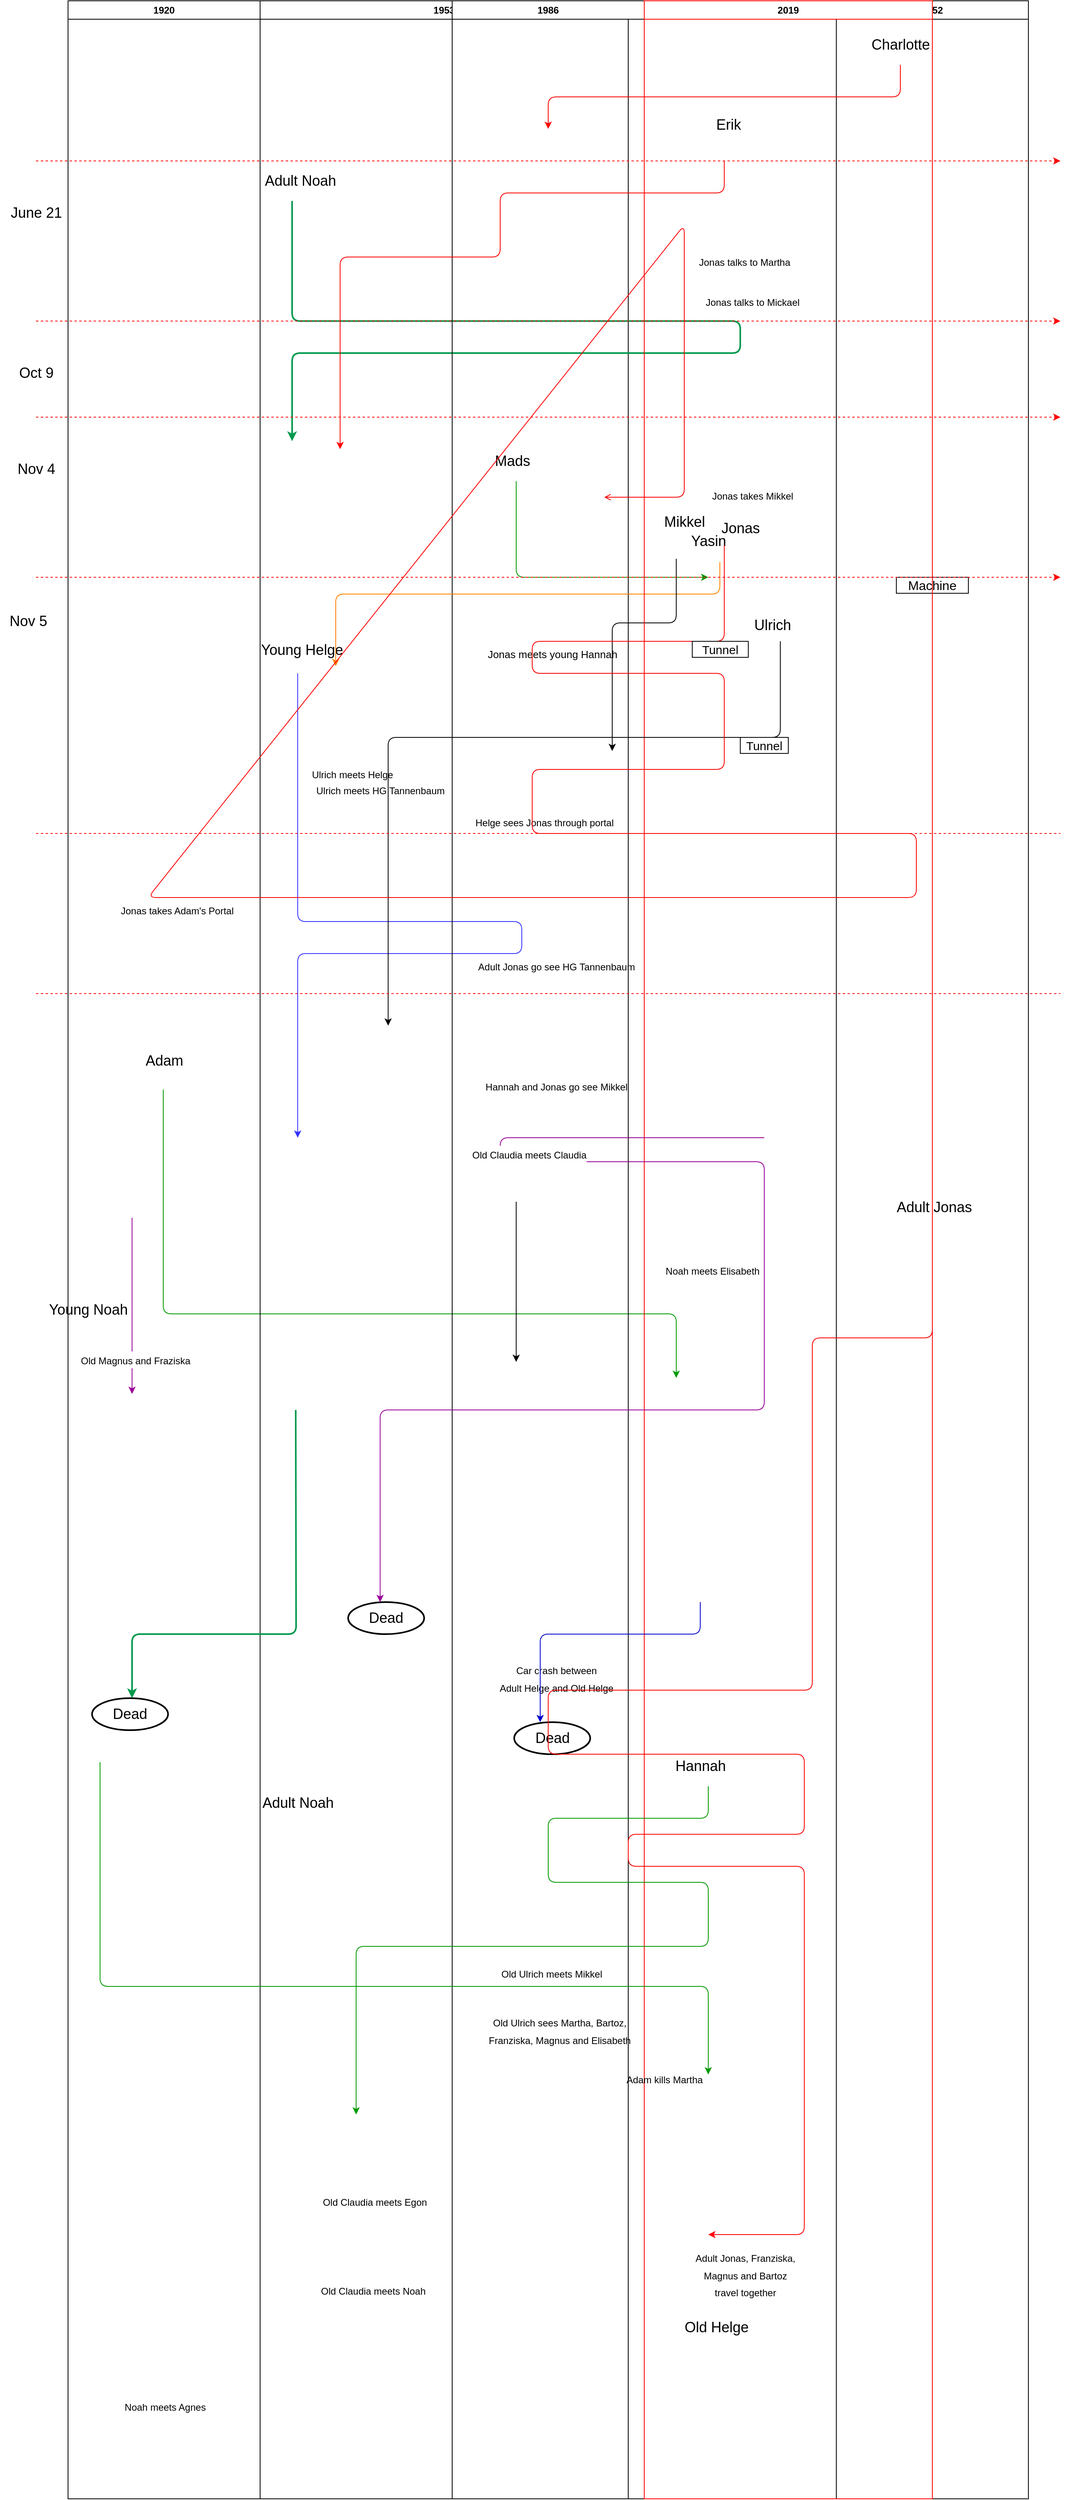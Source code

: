 <mxfile version="12.4.3" type="github" pages="1">
  <diagram name="Page-1" id="e7e014a7-5840-1c2e-5031-d8a46d1fe8dd">
    <mxGraphModel dx="1355" dy="2405" grid="1" gridSize="10" guides="1" tooltips="1" connect="1" arrows="1" fold="1" page="1" pageScale="1" pageWidth="1169" pageHeight="826" background="#ffffff" math="0" shadow="0">
      <root>
        <mxCell id="0"/>
        <mxCell id="1" parent="0"/>
        <mxCell id="2" value="1920" style="swimlane;whiteSpace=wrap;startSize=23;" parent="1" vertex="1">
          <mxGeometry x="200" y="-1520" width="240" height="3120" as="geometry"/>
        </mxCell>
        <mxCell id="4Fx-l3T1AfS1Zk8Yr6ho-14" value="" style="endArrow=classic;html=1;fontSize=18;strokeColor=#009900;rounded=1;" edge="1" parent="2">
          <mxGeometry width="50" height="50" relative="1" as="geometry">
            <mxPoint x="119" y="1360" as="sourcePoint"/>
            <mxPoint x="760" y="1720" as="targetPoint"/>
            <Array as="points">
              <mxPoint x="119" y="1640"/>
              <mxPoint x="760" y="1640"/>
            </Array>
          </mxGeometry>
        </mxCell>
        <mxCell id="4Fx-l3T1AfS1Zk8Yr6ho-15" value="Adam" style="text;html=1;align=center;verticalAlign=middle;resizable=0;points=[];;labelBackgroundColor=#ffffff;fontSize=18;" vertex="1" connectable="0" parent="4Fx-l3T1AfS1Zk8Yr6ho-14">
          <mxGeometry x="-0.85" y="3" relative="1" as="geometry">
            <mxPoint x="-2" y="-111" as="offset"/>
          </mxGeometry>
        </mxCell>
        <mxCell id="4Fx-l3T1AfS1Zk8Yr6ho-20" value="Young Noah" style="text;html=1;align=center;verticalAlign=middle;resizable=0;points=[];;autosize=1;fontSize=18;" vertex="1" parent="2">
          <mxGeometry x="-40" y="1620" width="130" height="30" as="geometry"/>
        </mxCell>
        <mxCell id="4Fx-l3T1AfS1Zk8Yr6ho-42" value="" style="endArrow=classic;html=1;strokeColor=#990099;fontSize=18;" edge="1" parent="2">
          <mxGeometry width="50" height="50" relative="1" as="geometry">
            <mxPoint x="80" y="1520" as="sourcePoint"/>
            <mxPoint x="80" y="1740" as="targetPoint"/>
          </mxGeometry>
        </mxCell>
        <mxCell id="4Fx-l3T1AfS1Zk8Yr6ho-43" value="&lt;font style=&quot;font-size: 12px&quot;&gt;Old Magnus and Fraziska&lt;/font&gt;" style="text;html=1;align=center;verticalAlign=middle;resizable=0;points=[];;labelBackgroundColor=#ffffff;fontSize=18;" vertex="1" connectable="0" parent="4Fx-l3T1AfS1Zk8Yr6ho-42">
          <mxGeometry x="0.609" y="4" relative="1" as="geometry">
            <mxPoint as="offset"/>
          </mxGeometry>
        </mxCell>
        <mxCell id="4Fx-l3T1AfS1Zk8Yr6ho-68" value="Dead" style="ellipse;whiteSpace=wrap;html=1;strokeWidth=2;fontSize=18;" vertex="1" parent="2">
          <mxGeometry x="30" y="2120" width="95" height="40" as="geometry"/>
        </mxCell>
        <mxCell id="4Fx-l3T1AfS1Zk8Yr6ho-45" value="&lt;font style=&quot;font-size: 12px&quot;&gt;Jonas takes Adam&#39;s Portal&lt;/font&gt;" style="text;html=1;align=center;verticalAlign=middle;resizable=0;points=[];;autosize=1;fontSize=18;direction=west;" vertex="1" parent="2">
          <mxGeometry x="51" y="1120" width="170" height="30" as="geometry"/>
        </mxCell>
        <mxCell id="3" value="1953" style="swimlane;whiteSpace=wrap" parent="1" vertex="1">
          <mxGeometry x="440" y="-1520" width="460" height="3120" as="geometry"/>
        </mxCell>
        <mxCell id="4Fx-l3T1AfS1Zk8Yr6ho-37" value="&lt;font style=&quot;font-size: 12px&quot;&gt;Ulrich meets Helge&lt;/font&gt;" style="text;html=1;align=center;verticalAlign=middle;resizable=0;points=[];;autosize=1;fontSize=18;" vertex="1" parent="3">
          <mxGeometry x="50" y="950" width="130" height="30" as="geometry"/>
        </mxCell>
        <mxCell id="4Fx-l3T1AfS1Zk8Yr6ho-44" value="&lt;font style=&quot;font-size: 12px&quot;&gt;Ulrich meets HG Tannenbaum&lt;/font&gt;" style="text;html=1;align=center;verticalAlign=middle;resizable=0;points=[];;autosize=1;fontSize=18;" vertex="1" parent="3">
          <mxGeometry x="50" y="970" width="200" height="30" as="geometry"/>
        </mxCell>
        <mxCell id="4Fx-l3T1AfS1Zk8Yr6ho-61" value="" style="endArrow=classic;html=1;strokeColor=#00994D;fontSize=18;strokeWidth=2;" edge="1" parent="3">
          <mxGeometry width="50" height="50" relative="1" as="geometry">
            <mxPoint x="40" y="250" as="sourcePoint"/>
            <mxPoint x="40" y="550" as="targetPoint"/>
            <Array as="points">
              <mxPoint x="40" y="400"/>
              <mxPoint x="600" y="400"/>
              <mxPoint x="600" y="440"/>
              <mxPoint x="40" y="440"/>
            </Array>
          </mxGeometry>
        </mxCell>
        <mxCell id="4Fx-l3T1AfS1Zk8Yr6ho-65" value="Dead" style="ellipse;whiteSpace=wrap;html=1;strokeWidth=2;fontSize=18;" vertex="1" parent="3">
          <mxGeometry x="110" y="2000" width="95" height="40" as="geometry"/>
        </mxCell>
        <mxCell id="4Fx-l3T1AfS1Zk8Yr6ho-67" value="" style="endArrow=classic;html=1;strokeColor=#00994D;strokeWidth=2;fontSize=18;" edge="1" parent="3">
          <mxGeometry width="50" height="50" relative="1" as="geometry">
            <mxPoint x="44.5" y="1760" as="sourcePoint"/>
            <mxPoint x="-160" y="2120" as="targetPoint"/>
            <Array as="points">
              <mxPoint x="45" y="2040"/>
              <mxPoint x="-160" y="2040"/>
            </Array>
          </mxGeometry>
        </mxCell>
        <mxCell id="4Fx-l3T1AfS1Zk8Yr6ho-62" value="Adult Noah" style="text;html=1;align=center;verticalAlign=middle;resizable=0;points=[];;autosize=1;fontSize=18;" vertex="1" parent="3">
          <mxGeometry x="-10" y="210" width="120" height="30" as="geometry"/>
        </mxCell>
        <mxCell id="4Fx-l3T1AfS1Zk8Yr6ho-106" value="" style="group" vertex="1" connectable="0" parent="3">
          <mxGeometry x="-13" y="796" width="340" height="394" as="geometry"/>
        </mxCell>
        <mxCell id="4Fx-l3T1AfS1Zk8Yr6ho-105" value="" style="group" vertex="1" connectable="0" parent="4Fx-l3T1AfS1Zk8Yr6ho-106">
          <mxGeometry width="340" height="394" as="geometry"/>
        </mxCell>
        <mxCell id="4Fx-l3T1AfS1Zk8Yr6ho-36" value="" style="endArrow=classic;html=1;strokeColor=#3333FF;fontSize=18;" edge="1" parent="4Fx-l3T1AfS1Zk8Yr6ho-105">
          <mxGeometry width="50" height="50" relative="1" as="geometry">
            <mxPoint x="60" y="44" as="sourcePoint"/>
            <mxPoint x="60" y="624" as="targetPoint"/>
            <Array as="points">
              <mxPoint x="60" y="354"/>
              <mxPoint x="340" y="354"/>
              <mxPoint x="340" y="394"/>
              <mxPoint x="60" y="394"/>
            </Array>
          </mxGeometry>
        </mxCell>
        <mxCell id="4Fx-l3T1AfS1Zk8Yr6ho-38" value="Young Helge" style="text;html=1;align=center;verticalAlign=middle;resizable=0;points=[];;autosize=1;fontSize=18;" vertex="1" parent="4Fx-l3T1AfS1Zk8Yr6ho-105">
          <mxGeometry width="130" height="30" as="geometry"/>
        </mxCell>
        <mxCell id="4Fx-l3T1AfS1Zk8Yr6ho-108" value="" style="group" vertex="1" connectable="0" parent="3">
          <mxGeometry x="250" y="790" width="210" height="250" as="geometry"/>
        </mxCell>
        <mxCell id="4Fx-l3T1AfS1Zk8Yr6ho-107" value="" style="group" vertex="1" connectable="0" parent="4Fx-l3T1AfS1Zk8Yr6ho-108">
          <mxGeometry width="210" height="250" as="geometry"/>
        </mxCell>
        <mxCell id="4Fx-l3T1AfS1Zk8Yr6ho-9" value="&lt;p style=&quot;line-height: 70%&quot;&gt;&lt;font style=&quot;font-size: 13px ; line-height: 60%&quot;&gt;Jonas meets&lt;/font&gt;&lt;font style=&quot;font-size: 13px ; line-height: 60%&quot;&gt; young Hannah&lt;br&gt;&lt;/font&gt;&lt;/p&gt;&lt;p&gt;&lt;/p&gt;" style="text;html=1;align=center;verticalAlign=middle;resizable=0;points=[];;autosize=1;fontSize=18;" vertex="1" parent="4Fx-l3T1AfS1Zk8Yr6ho-107">
          <mxGeometry x="20" width="190" height="50" as="geometry"/>
        </mxCell>
        <mxCell id="4Fx-l3T1AfS1Zk8Yr6ho-39" value="&lt;font style=&quot;font-size: 12px&quot;&gt;Helge sees Jonas through portal&lt;/font&gt;" style="text;html=1;align=center;verticalAlign=middle;resizable=0;points=[];;autosize=1;fontSize=18;" vertex="1" parent="4Fx-l3T1AfS1Zk8Yr6ho-107">
          <mxGeometry y="220" width="210" height="30" as="geometry"/>
        </mxCell>
        <mxCell id="4" value="1986" style="swimlane;whiteSpace=wrap" parent="1" vertex="1">
          <mxGeometry x="680" y="-1520" width="240" height="3120" as="geometry"/>
        </mxCell>
        <mxCell id="4Fx-l3T1AfS1Zk8Yr6ho-22" value="" style="endArrow=classic;html=1;strokeColor=#009900;fontSize=18;" edge="1" parent="4">
          <mxGeometry width="50" height="50" relative="1" as="geometry">
            <mxPoint x="80" y="600" as="sourcePoint"/>
            <mxPoint x="320" y="720" as="targetPoint"/>
            <Array as="points">
              <mxPoint x="80" y="720"/>
            </Array>
          </mxGeometry>
        </mxCell>
        <mxCell id="4Fx-l3T1AfS1Zk8Yr6ho-23" value="Mads" style="text;html=1;align=center;verticalAlign=middle;resizable=0;points=[];;autosize=1;fontSize=18;" vertex="1" parent="4">
          <mxGeometry x="40" y="560" width="70" height="30" as="geometry"/>
        </mxCell>
        <mxCell id="4Fx-l3T1AfS1Zk8Yr6ho-26" value="&lt;font style=&quot;font-size: 12px&quot;&gt;Hannah and Jonas go see Mikkel&lt;br&gt;&lt;/font&gt;" style="text;html=1;align=center;verticalAlign=middle;resizable=0;points=[];;autosize=1;fontSize=18;" vertex="1" parent="4">
          <mxGeometry x="20" y="1340" width="220" height="30" as="geometry"/>
        </mxCell>
        <mxCell id="4Fx-l3T1AfS1Zk8Yr6ho-27" value="&lt;font style=&quot;font-size: 12px&quot;&gt;Adult Jonas go see HG Tannenbaum&lt;/font&gt;" style="text;html=1;align=center;verticalAlign=middle;resizable=0;points=[];;autosize=1;fontSize=18;" vertex="1" parent="4">
          <mxGeometry x="10" y="1190" width="240" height="30" as="geometry"/>
        </mxCell>
        <mxCell id="4Fx-l3T1AfS1Zk8Yr6ho-34" value="" style="endArrow=classic;html=1;strokeColor=#FF8000;fontSize=18;" edge="1" parent="4">
          <mxGeometry width="50" height="50" relative="1" as="geometry">
            <mxPoint x="334.5" y="701" as="sourcePoint"/>
            <mxPoint x="-145.5" y="831" as="targetPoint"/>
            <Array as="points">
              <mxPoint x="334.5" y="741"/>
              <mxPoint x="-145.5" y="741"/>
            </Array>
          </mxGeometry>
        </mxCell>
        <mxCell id="4Fx-l3T1AfS1Zk8Yr6ho-46" value="" style="endArrow=classic;html=1;strokeColor=#000000;fontSize=18;" edge="1" parent="4">
          <mxGeometry width="50" height="50" relative="1" as="geometry">
            <mxPoint x="80" y="1500" as="sourcePoint"/>
            <mxPoint x="80" y="1700" as="targetPoint"/>
          </mxGeometry>
        </mxCell>
        <mxCell id="4Fx-l3T1AfS1Zk8Yr6ho-60" value="&lt;font style=&quot;font-size: 12px&quot;&gt;Car crash between&lt;br&gt;Adult Helge and Old Helge&lt;/font&gt;" style="text;html=1;align=center;verticalAlign=middle;resizable=0;points=[];;autosize=1;fontSize=18;" vertex="1" parent="4">
          <mxGeometry x="40" y="2070" width="180" height="50" as="geometry"/>
        </mxCell>
        <mxCell id="4Fx-l3T1AfS1Zk8Yr6ho-64" value="Dead" style="ellipse;whiteSpace=wrap;html=1;strokeWidth=2;fontSize=18;" vertex="1" parent="4">
          <mxGeometry x="77.5" y="2150" width="95" height="40" as="geometry"/>
        </mxCell>
        <mxCell id="4Fx-l3T1AfS1Zk8Yr6ho-6" value="" style="endArrow=classic;html=1;" edge="1" parent="4">
          <mxGeometry width="50" height="50" relative="1" as="geometry">
            <mxPoint x="280" y="697" as="sourcePoint"/>
            <mxPoint x="200" y="937" as="targetPoint"/>
            <Array as="points">
              <mxPoint x="280" y="777"/>
              <mxPoint x="200" y="777"/>
            </Array>
          </mxGeometry>
        </mxCell>
        <mxCell id="4Fx-l3T1AfS1Zk8Yr6ho-7" value="Mikkel" style="text;html=1;align=center;verticalAlign=middle;resizable=0;points=[];;labelBackgroundColor=#ffffff;fontSize=18;" vertex="1" connectable="0" parent="4Fx-l3T1AfS1Zk8Yr6ho-6">
          <mxGeometry x="0.333" y="1" relative="1" as="geometry">
            <mxPoint x="89" y="-180" as="offset"/>
          </mxGeometry>
        </mxCell>
        <mxCell id="4Fx-l3T1AfS1Zk8Yr6ho-32" value="" style="endArrow=classic;html=1;strokeColor=#FF0000;fontSize=18;" edge="1" parent="4">
          <mxGeometry width="50" height="50" relative="1" as="geometry">
            <mxPoint x="340" y="200" as="sourcePoint"/>
            <mxPoint x="-140" y="560" as="targetPoint"/>
            <Array as="points">
              <mxPoint x="340" y="240"/>
              <mxPoint x="60" y="240"/>
              <mxPoint x="60" y="320"/>
              <mxPoint x="-140" y="320"/>
            </Array>
          </mxGeometry>
        </mxCell>
        <mxCell id="4Fx-l3T1AfS1Zk8Yr6ho-33" value="Erik" style="text;html=1;align=center;verticalAlign=middle;resizable=0;points=[];;autosize=1;fontSize=18;" vertex="1" parent="4">
          <mxGeometry x="320" y="140" width="50" height="30" as="geometry"/>
        </mxCell>
        <mxCell id="G8Sm1e-z4Jg3wYjVNRuD-47" value="2052" style="swimlane;whiteSpace=wrap" parent="1" vertex="1">
          <mxGeometry x="1160" y="-1520" width="240" height="3120" as="geometry"/>
        </mxCell>
        <mxCell id="4Fx-l3T1AfS1Zk8Yr6ho-24" value="" style="endArrow=classic;html=1;strokeColor=#FF0000;fontSize=18;" edge="1" parent="G8Sm1e-z4Jg3wYjVNRuD-47">
          <mxGeometry width="50" height="50" relative="1" as="geometry">
            <mxPoint x="120" y="1550" as="sourcePoint"/>
            <mxPoint x="-160" y="2790" as="targetPoint"/>
            <Array as="points">
              <mxPoint x="120" y="1670"/>
              <mxPoint x="-30" y="1670"/>
              <mxPoint x="-30" y="2110"/>
              <mxPoint x="-360" y="2110"/>
              <mxPoint x="-360" y="2190"/>
              <mxPoint x="-40" y="2190"/>
              <mxPoint x="-40" y="2290"/>
              <mxPoint x="-260" y="2290"/>
              <mxPoint x="-260" y="2330"/>
              <mxPoint x="-40" y="2330"/>
              <mxPoint x="-40" y="2790"/>
            </Array>
          </mxGeometry>
        </mxCell>
        <mxCell id="4Fx-l3T1AfS1Zk8Yr6ho-28" value="&lt;font style=&quot;font-size: 12px&quot;&gt;Adult Jonas, Franziska,&lt;br&gt;Magnus and Bartoz &lt;br&gt;travel together&lt;/font&gt;" style="text;html=1;align=center;verticalAlign=middle;resizable=0;points=[];;labelBackgroundColor=#ffffff;fontSize=18;" vertex="1" connectable="0" parent="4Fx-l3T1AfS1Zk8Yr6ho-24">
          <mxGeometry x="0.975" y="2" relative="1" as="geometry">
            <mxPoint x="13" y="48" as="offset"/>
          </mxGeometry>
        </mxCell>
        <mxCell id="4Fx-l3T1AfS1Zk8Yr6ho-29" value="" style="endArrow=classic;html=1;strokeColor=#FF0000;fontSize=18;" edge="1" parent="G8Sm1e-z4Jg3wYjVNRuD-47">
          <mxGeometry width="50" height="50" relative="1" as="geometry">
            <mxPoint x="80" y="80" as="sourcePoint"/>
            <mxPoint x="-360" y="160" as="targetPoint"/>
            <Array as="points">
              <mxPoint x="80" y="120"/>
              <mxPoint x="-360" y="120"/>
            </Array>
          </mxGeometry>
        </mxCell>
        <mxCell id="4Fx-l3T1AfS1Zk8Yr6ho-30" value="Charlotte" style="text;html=1;align=center;verticalAlign=middle;resizable=0;points=[];;autosize=1;fontSize=18;" vertex="1" parent="G8Sm1e-z4Jg3wYjVNRuD-47">
          <mxGeometry x="30" y="40" width="100" height="30" as="geometry"/>
        </mxCell>
        <mxCell id="4Fx-l3T1AfS1Zk8Yr6ho-56" value="&lt;font style=&quot;font-size: 16px&quot;&gt;Machine&lt;/font&gt;" style="rounded=0;whiteSpace=wrap;html=1;fontSize=18;" vertex="1" parent="G8Sm1e-z4Jg3wYjVNRuD-47">
          <mxGeometry x="75" y="720" width="90" height="20" as="geometry"/>
        </mxCell>
        <mxCell id="G8Sm1e-z4Jg3wYjVNRuD-41" value="2019" style="swimlane;whiteSpace=wrap;strokeColor=#FF0000;" parent="1" vertex="1">
          <mxGeometry x="920" y="-1520" width="360" height="3120" as="geometry"/>
        </mxCell>
        <mxCell id="4Fx-l3T1AfS1Zk8Yr6ho-13" value="&lt;font style=&quot;font-size: 12px&quot;&gt;Jonas talks to Mickael&lt;/font&gt;" style="text;html=1;align=center;verticalAlign=middle;resizable=0;points=[];;autosize=1;fontSize=18;" vertex="1" parent="G8Sm1e-z4Jg3wYjVNRuD-41">
          <mxGeometry x="60" y="360" width="150" height="30" as="geometry"/>
        </mxCell>
        <mxCell id="4Fx-l3T1AfS1Zk8Yr6ho-12" value="&lt;font style=&quot;font-size: 12px&quot;&gt;Jonas talks to Martha&lt;/font&gt;" style="text;html=1;align=center;verticalAlign=middle;resizable=0;points=[];;autosize=1;fontSize=18;" vertex="1" parent="G8Sm1e-z4Jg3wYjVNRuD-41">
          <mxGeometry x="50" y="310" width="150" height="30" as="geometry"/>
        </mxCell>
        <mxCell id="4Fx-l3T1AfS1Zk8Yr6ho-17" value="" style="endArrow=classic;html=1;strokeColor=#009900;fontSize=18;" edge="1" parent="G8Sm1e-z4Jg3wYjVNRuD-41">
          <mxGeometry width="50" height="50" relative="1" as="geometry">
            <mxPoint x="80" y="2230" as="sourcePoint"/>
            <mxPoint x="-360" y="2640" as="targetPoint"/>
            <Array as="points">
              <mxPoint x="80" y="2270"/>
              <mxPoint x="-120" y="2270"/>
              <mxPoint x="-120" y="2350"/>
              <mxPoint x="80" y="2350"/>
              <mxPoint x="80" y="2430"/>
              <mxPoint x="-360" y="2430"/>
            </Array>
          </mxGeometry>
        </mxCell>
        <mxCell id="4Fx-l3T1AfS1Zk8Yr6ho-18" value="Hannah" style="text;html=1;align=center;verticalAlign=middle;resizable=0;points=[];;labelBackgroundColor=#ffffff;fontSize=18;" vertex="1" connectable="0" parent="4Fx-l3T1AfS1Zk8Yr6ho-17">
          <mxGeometry x="-0.867" y="1" relative="1" as="geometry">
            <mxPoint x="33" y="-66" as="offset"/>
          </mxGeometry>
        </mxCell>
        <mxCell id="4Fx-l3T1AfS1Zk8Yr6ho-21" value="&lt;font style=&quot;font-size: 12px&quot;&gt;Noah meets Elisabeth&lt;/font&gt;" style="text;html=1;align=center;verticalAlign=middle;resizable=0;points=[];;autosize=1;fontSize=18;" vertex="1" parent="G8Sm1e-z4Jg3wYjVNRuD-41">
          <mxGeometry x="10" y="1570" width="150" height="30" as="geometry"/>
        </mxCell>
        <mxCell id="4Fx-l3T1AfS1Zk8Yr6ho-4" value="" style="endArrow=classic;html=1;" edge="1" parent="G8Sm1e-z4Jg3wYjVNRuD-41">
          <mxGeometry width="50" height="50" relative="1" as="geometry">
            <mxPoint x="170" y="800" as="sourcePoint"/>
            <mxPoint x="-320" y="1280" as="targetPoint"/>
            <Array as="points">
              <mxPoint x="170" y="920"/>
              <mxPoint x="-320" y="920"/>
            </Array>
          </mxGeometry>
        </mxCell>
        <mxCell id="4Fx-l3T1AfS1Zk8Yr6ho-5" value="&lt;font style=&quot;font-size: 18px&quot;&gt;Ulrich&lt;/font&gt;" style="text;html=1;align=center;verticalAlign=middle;resizable=0;points=[];;labelBackgroundColor=#ffffff;" vertex="1" connectable="0" parent="4Fx-l3T1AfS1Zk8Yr6ho-4">
          <mxGeometry x="0.071" y="-2" relative="1" as="geometry">
            <mxPoint x="389" y="-138" as="offset"/>
          </mxGeometry>
        </mxCell>
        <mxCell id="4Fx-l3T1AfS1Zk8Yr6ho-40" value="" style="endArrow=classic;html=1;strokeColor=#990099;fontSize=18;" edge="1" parent="G8Sm1e-z4Jg3wYjVNRuD-41">
          <mxGeometry width="50" height="50" relative="1" as="geometry">
            <mxPoint x="150" y="1420" as="sourcePoint"/>
            <mxPoint x="-330" y="2000" as="targetPoint"/>
            <Array as="points">
              <mxPoint x="-180" y="1420"/>
              <mxPoint x="-180" y="1450"/>
              <mxPoint x="150" y="1450"/>
              <mxPoint x="150" y="1760"/>
              <mxPoint x="-330" y="1760"/>
            </Array>
          </mxGeometry>
        </mxCell>
        <mxCell id="4Fx-l3T1AfS1Zk8Yr6ho-57" value="&lt;font style=&quot;font-size: 12px&quot;&gt;Old Claudia meets Claudia&lt;/font&gt;" style="text;html=1;align=center;verticalAlign=middle;resizable=0;points=[];;labelBackgroundColor=#ffffff;fontSize=18;" vertex="1" connectable="0" parent="4Fx-l3T1AfS1Zk8Yr6ho-40">
          <mxGeometry x="-0.585" y="36" relative="1" as="geometry">
            <mxPoint y="-7" as="offset"/>
          </mxGeometry>
        </mxCell>
        <mxCell id="4Fx-l3T1AfS1Zk8Yr6ho-50" value="&lt;font style=&quot;font-size: 15px&quot;&gt;Tunnel&lt;/font&gt;" style="rounded=0;whiteSpace=wrap;html=1;fontSize=18;" vertex="1" parent="G8Sm1e-z4Jg3wYjVNRuD-41">
          <mxGeometry x="120" y="920" width="60" height="20" as="geometry"/>
        </mxCell>
        <mxCell id="4Fx-l3T1AfS1Zk8Yr6ho-35" value="Yasin" style="text;html=1;align=center;verticalAlign=middle;resizable=0;points=[];;autosize=1;fontSize=18;" vertex="1" parent="G8Sm1e-z4Jg3wYjVNRuD-41">
          <mxGeometry x="50" y="660" width="60" height="30" as="geometry"/>
        </mxCell>
        <mxCell id="4Fx-l3T1AfS1Zk8Yr6ho-55" value="&lt;font style=&quot;font-size: 12px&quot;&gt;Jonas takes Mikkel&lt;/font&gt;" style="text;html=1;align=center;verticalAlign=middle;resizable=0;points=[];;autosize=1;fontSize=18;" vertex="1" parent="G8Sm1e-z4Jg3wYjVNRuD-41">
          <mxGeometry x="70" y="602" width="130" height="30" as="geometry"/>
        </mxCell>
        <mxCell id="4Fx-l3T1AfS1Zk8Yr6ho-58" value="" style="endArrow=classic;html=1;strokeColor=#0000CC;fontSize=18;" edge="1" parent="G8Sm1e-z4Jg3wYjVNRuD-41">
          <mxGeometry width="50" height="50" relative="1" as="geometry">
            <mxPoint x="70" y="2000" as="sourcePoint"/>
            <mxPoint x="-130" y="2150" as="targetPoint"/>
            <Array as="points">
              <mxPoint x="70" y="2040"/>
              <mxPoint x="-130" y="2040"/>
            </Array>
          </mxGeometry>
        </mxCell>
        <mxCell id="4Fx-l3T1AfS1Zk8Yr6ho-111" value="" style="group" vertex="1" connectable="0" parent="G8Sm1e-z4Jg3wYjVNRuD-41">
          <mxGeometry x="-600" y="340" width="960" height="840" as="geometry"/>
        </mxCell>
        <mxCell id="4Fx-l3T1AfS1Zk8Yr6ho-112" value="" style="group" vertex="1" connectable="0" parent="4Fx-l3T1AfS1Zk8Yr6ho-111">
          <mxGeometry x="-20" y="-60" width="960" height="840" as="geometry"/>
        </mxCell>
        <mxCell id="G8Sm1e-z4Jg3wYjVNRuD-43" value="" style="elbow=vertical;strokeColor=#FF0000;endArrow=open;endFill=1;rounded=1;" parent="4Fx-l3T1AfS1Zk8Yr6ho-112" edge="1">
          <mxGeometry width="100" height="100" relative="1" as="geometry">
            <mxPoint x="720" y="400" as="sourcePoint"/>
            <mxPoint x="570" y="340" as="targetPoint"/>
            <Array as="points">
              <mxPoint x="720" y="520"/>
              <mxPoint x="480" y="520"/>
              <mxPoint x="480" y="560"/>
              <mxPoint x="720" y="560"/>
              <mxPoint x="720" y="680"/>
              <mxPoint x="480" y="680"/>
              <mxPoint x="480" y="760"/>
              <mxPoint x="960" y="760"/>
              <mxPoint x="960" y="840"/>
              <mxPoint y="840"/>
              <mxPoint x="670"/>
              <mxPoint x="670" y="340"/>
            </Array>
          </mxGeometry>
        </mxCell>
        <mxCell id="G8Sm1e-z4Jg3wYjVNRuD-52" value="Jonas&lt;br style=&quot;font-size: 18px;&quot;&gt;" style="text;html=1;align=center;verticalAlign=middle;resizable=0;points=[];;labelBackgroundColor=#ffffff;fontSize=18;" parent="G8Sm1e-z4Jg3wYjVNRuD-43" vertex="1" connectable="0">
          <mxGeometry x="0.938" y="3" relative="1" as="geometry">
            <mxPoint x="67.0" y="66.48" as="offset"/>
          </mxGeometry>
        </mxCell>
        <mxCell id="4Fx-l3T1AfS1Zk8Yr6ho-49" value="&lt;font style=&quot;font-size: 15px&quot;&gt;Tunnel&lt;/font&gt;" style="rounded=0;whiteSpace=wrap;html=1;fontSize=18;" vertex="1" parent="4Fx-l3T1AfS1Zk8Yr6ho-112">
          <mxGeometry x="680" y="520" width="70" height="20" as="geometry"/>
        </mxCell>
        <mxCell id="4Fx-l3T1AfS1Zk8Yr6ho-19" value="" style="endArrow=classic;html=1;strokeColor=#009900;fontSize=18;" edge="1" parent="1">
          <mxGeometry width="50" height="50" relative="1" as="geometry">
            <mxPoint x="240" y="680" as="sourcePoint"/>
            <mxPoint x="1000" y="1070" as="targetPoint"/>
            <Array as="points">
              <mxPoint x="240" y="960"/>
              <mxPoint x="1000" y="960"/>
            </Array>
          </mxGeometry>
        </mxCell>
        <mxCell id="4Fx-l3T1AfS1Zk8Yr6ho-16" value="&lt;font style=&quot;font-size: 12px&quot;&gt;Adam kills Martha&lt;br&gt;&lt;/font&gt;" style="text;html=1;align=center;verticalAlign=middle;resizable=0;points=[];;autosize=1;fontSize=18;" vertex="1" parent="1">
          <mxGeometry x="880" y="1060" width="130" height="30" as="geometry"/>
        </mxCell>
        <mxCell id="4Fx-l3T1AfS1Zk8Yr6ho-25" value="Adult Jonas" style="text;html=1;align=center;verticalAlign=middle;resizable=0;points=[];;autosize=1;fontSize=18;" vertex="1" parent="1">
          <mxGeometry x="1222" y="-28" width="120" height="30" as="geometry"/>
        </mxCell>
        <mxCell id="4Fx-l3T1AfS1Zk8Yr6ho-41" value="&lt;font style=&quot;font-size: 12px&quot;&gt;Old Claudia meets Egon&lt;/font&gt;" style="text;html=1;align=center;verticalAlign=middle;resizable=0;points=[];;autosize=1;fontSize=18;" vertex="1" parent="1">
          <mxGeometry x="503" y="1213" width="160" height="30" as="geometry"/>
        </mxCell>
        <mxCell id="4Fx-l3T1AfS1Zk8Yr6ho-47" value="&lt;font style=&quot;font-size: 12px&quot;&gt;Old Ulrich meets Mikkel&lt;/font&gt;" style="text;html=1;align=center;verticalAlign=middle;resizable=0;points=[];;autosize=1;fontSize=18;" vertex="1" parent="1">
          <mxGeometry x="719" y="928" width="170" height="30" as="geometry"/>
        </mxCell>
        <mxCell id="4Fx-l3T1AfS1Zk8Yr6ho-48" value="&lt;font style=&quot;font-size: 12px&quot;&gt;Old Ulrich sees Martha, Bartoz,&lt;br&gt;Franziska, Magnus and Elisabeth&lt;/font&gt;" style="text;html=1;align=center;verticalAlign=middle;resizable=0;points=[];;autosize=1;fontSize=18;" vertex="1" parent="1">
          <mxGeometry x="704" y="990" width="220" height="50" as="geometry"/>
        </mxCell>
        <mxCell id="4Fx-l3T1AfS1Zk8Yr6ho-59" value="Old Helge" style="text;html=1;align=center;verticalAlign=middle;resizable=0;points=[];;autosize=1;fontSize=18;" vertex="1" parent="1">
          <mxGeometry x="955" y="1371" width="110" height="30" as="geometry"/>
        </mxCell>
        <mxCell id="4Fx-l3T1AfS1Zk8Yr6ho-66" value="&lt;font style=&quot;font-size: 12px&quot;&gt;Old Claudia meets Noah&lt;/font&gt;" style="text;html=1;align=center;verticalAlign=middle;resizable=0;points=[];;autosize=1;fontSize=18;" vertex="1" parent="1">
          <mxGeometry x="496" y="1324" width="170" height="30" as="geometry"/>
        </mxCell>
        <mxCell id="4Fx-l3T1AfS1Zk8Yr6ho-69" value="&lt;font style=&quot;font-size: 12px&quot;&gt;Noah meets Agnes&lt;/font&gt;" style="text;html=1;align=center;verticalAlign=middle;resizable=0;points=[];;autosize=1;fontSize=18;" vertex="1" parent="1">
          <mxGeometry x="256" y="1469" width="130" height="30" as="geometry"/>
        </mxCell>
        <mxCell id="4Fx-l3T1AfS1Zk8Yr6ho-91" value="" style="html=1;strokeColor=#FF0000;strokeWidth=1;fontSize=18;dashed=1;" edge="1" parent="1">
          <mxGeometry width="50" height="50" relative="1" as="geometry">
            <mxPoint x="160" y="-1320" as="sourcePoint"/>
            <mxPoint x="1440" y="-1320" as="targetPoint"/>
          </mxGeometry>
        </mxCell>
        <mxCell id="4Fx-l3T1AfS1Zk8Yr6ho-93" value="June 21" style="text;html=1;align=center;verticalAlign=middle;resizable=0;points=[];;autosize=1;fontSize=18;" vertex="1" parent="1">
          <mxGeometry x="115" y="-1270" width="90" height="30" as="geometry"/>
        </mxCell>
        <mxCell id="4Fx-l3T1AfS1Zk8Yr6ho-96" value="Adult Noah" style="text;html=1;align=center;verticalAlign=middle;resizable=0;points=[];;autosize=1;fontSize=18;" vertex="1" parent="1">
          <mxGeometry x="427" y="716" width="120" height="30" as="geometry"/>
        </mxCell>
        <mxCell id="4Fx-l3T1AfS1Zk8Yr6ho-97" value="" style="endArrow=none;dashed=1;html=1;strokeColor=#FF0000;strokeWidth=1;fontSize=18;" edge="1" parent="1">
          <mxGeometry width="50" height="50" relative="1" as="geometry">
            <mxPoint x="160" y="-480" as="sourcePoint"/>
            <mxPoint x="1440" y="-480" as="targetPoint"/>
          </mxGeometry>
        </mxCell>
        <mxCell id="4Fx-l3T1AfS1Zk8Yr6ho-98" value="" style="endArrow=none;dashed=1;html=1;strokeColor=#FF0000;strokeWidth=1;fontSize=18;" edge="1" parent="1">
          <mxGeometry width="50" height="50" relative="1" as="geometry">
            <mxPoint x="160" y="-280" as="sourcePoint"/>
            <mxPoint x="1440" y="-280" as="targetPoint"/>
          </mxGeometry>
        </mxCell>
        <mxCell id="4Fx-l3T1AfS1Zk8Yr6ho-99" value="" style="html=1;strokeColor=#FF0000;strokeWidth=1;fontSize=18;dashed=1;" edge="1" parent="1">
          <mxGeometry width="50" height="50" relative="1" as="geometry">
            <mxPoint x="160" y="-1120" as="sourcePoint"/>
            <mxPoint x="1440" y="-1120" as="targetPoint"/>
          </mxGeometry>
        </mxCell>
        <mxCell id="4Fx-l3T1AfS1Zk8Yr6ho-100" value="Oct 9" style="text;html=1;align=center;verticalAlign=middle;resizable=0;points=[];;autosize=1;fontSize=18;" vertex="1" parent="1">
          <mxGeometry x="130" y="-1070" width="60" height="30" as="geometry"/>
        </mxCell>
        <mxCell id="4Fx-l3T1AfS1Zk8Yr6ho-101" value="" style="html=1;strokeColor=#FF0000;strokeWidth=1;fontSize=18;dashed=1;" edge="1" parent="1">
          <mxGeometry width="50" height="50" relative="1" as="geometry">
            <mxPoint x="160" y="-1000" as="sourcePoint"/>
            <mxPoint x="1440" y="-1000" as="targetPoint"/>
          </mxGeometry>
        </mxCell>
        <mxCell id="4Fx-l3T1AfS1Zk8Yr6ho-102" value="Nov 4" style="text;html=1;align=center;verticalAlign=middle;resizable=0;points=[];;autosize=1;fontSize=18;" vertex="1" parent="1">
          <mxGeometry x="125" y="-950" width="70" height="30" as="geometry"/>
        </mxCell>
        <mxCell id="4Fx-l3T1AfS1Zk8Yr6ho-103" value="" style="html=1;strokeColor=#FF0000;strokeWidth=1;fontSize=18;dashed=1;" edge="1" parent="1">
          <mxGeometry width="50" height="50" relative="1" as="geometry">
            <mxPoint x="160" y="-800" as="sourcePoint"/>
            <mxPoint x="1440" y="-800" as="targetPoint"/>
          </mxGeometry>
        </mxCell>
        <mxCell id="4Fx-l3T1AfS1Zk8Yr6ho-104" value="Nov 5" style="text;html=1;align=center;verticalAlign=middle;resizable=0;points=[];;autosize=1;fontSize=18;" vertex="1" parent="1">
          <mxGeometry x="115" y="-760" width="70" height="30" as="geometry"/>
        </mxCell>
      </root>
    </mxGraphModel>
  </diagram>
</mxfile>
